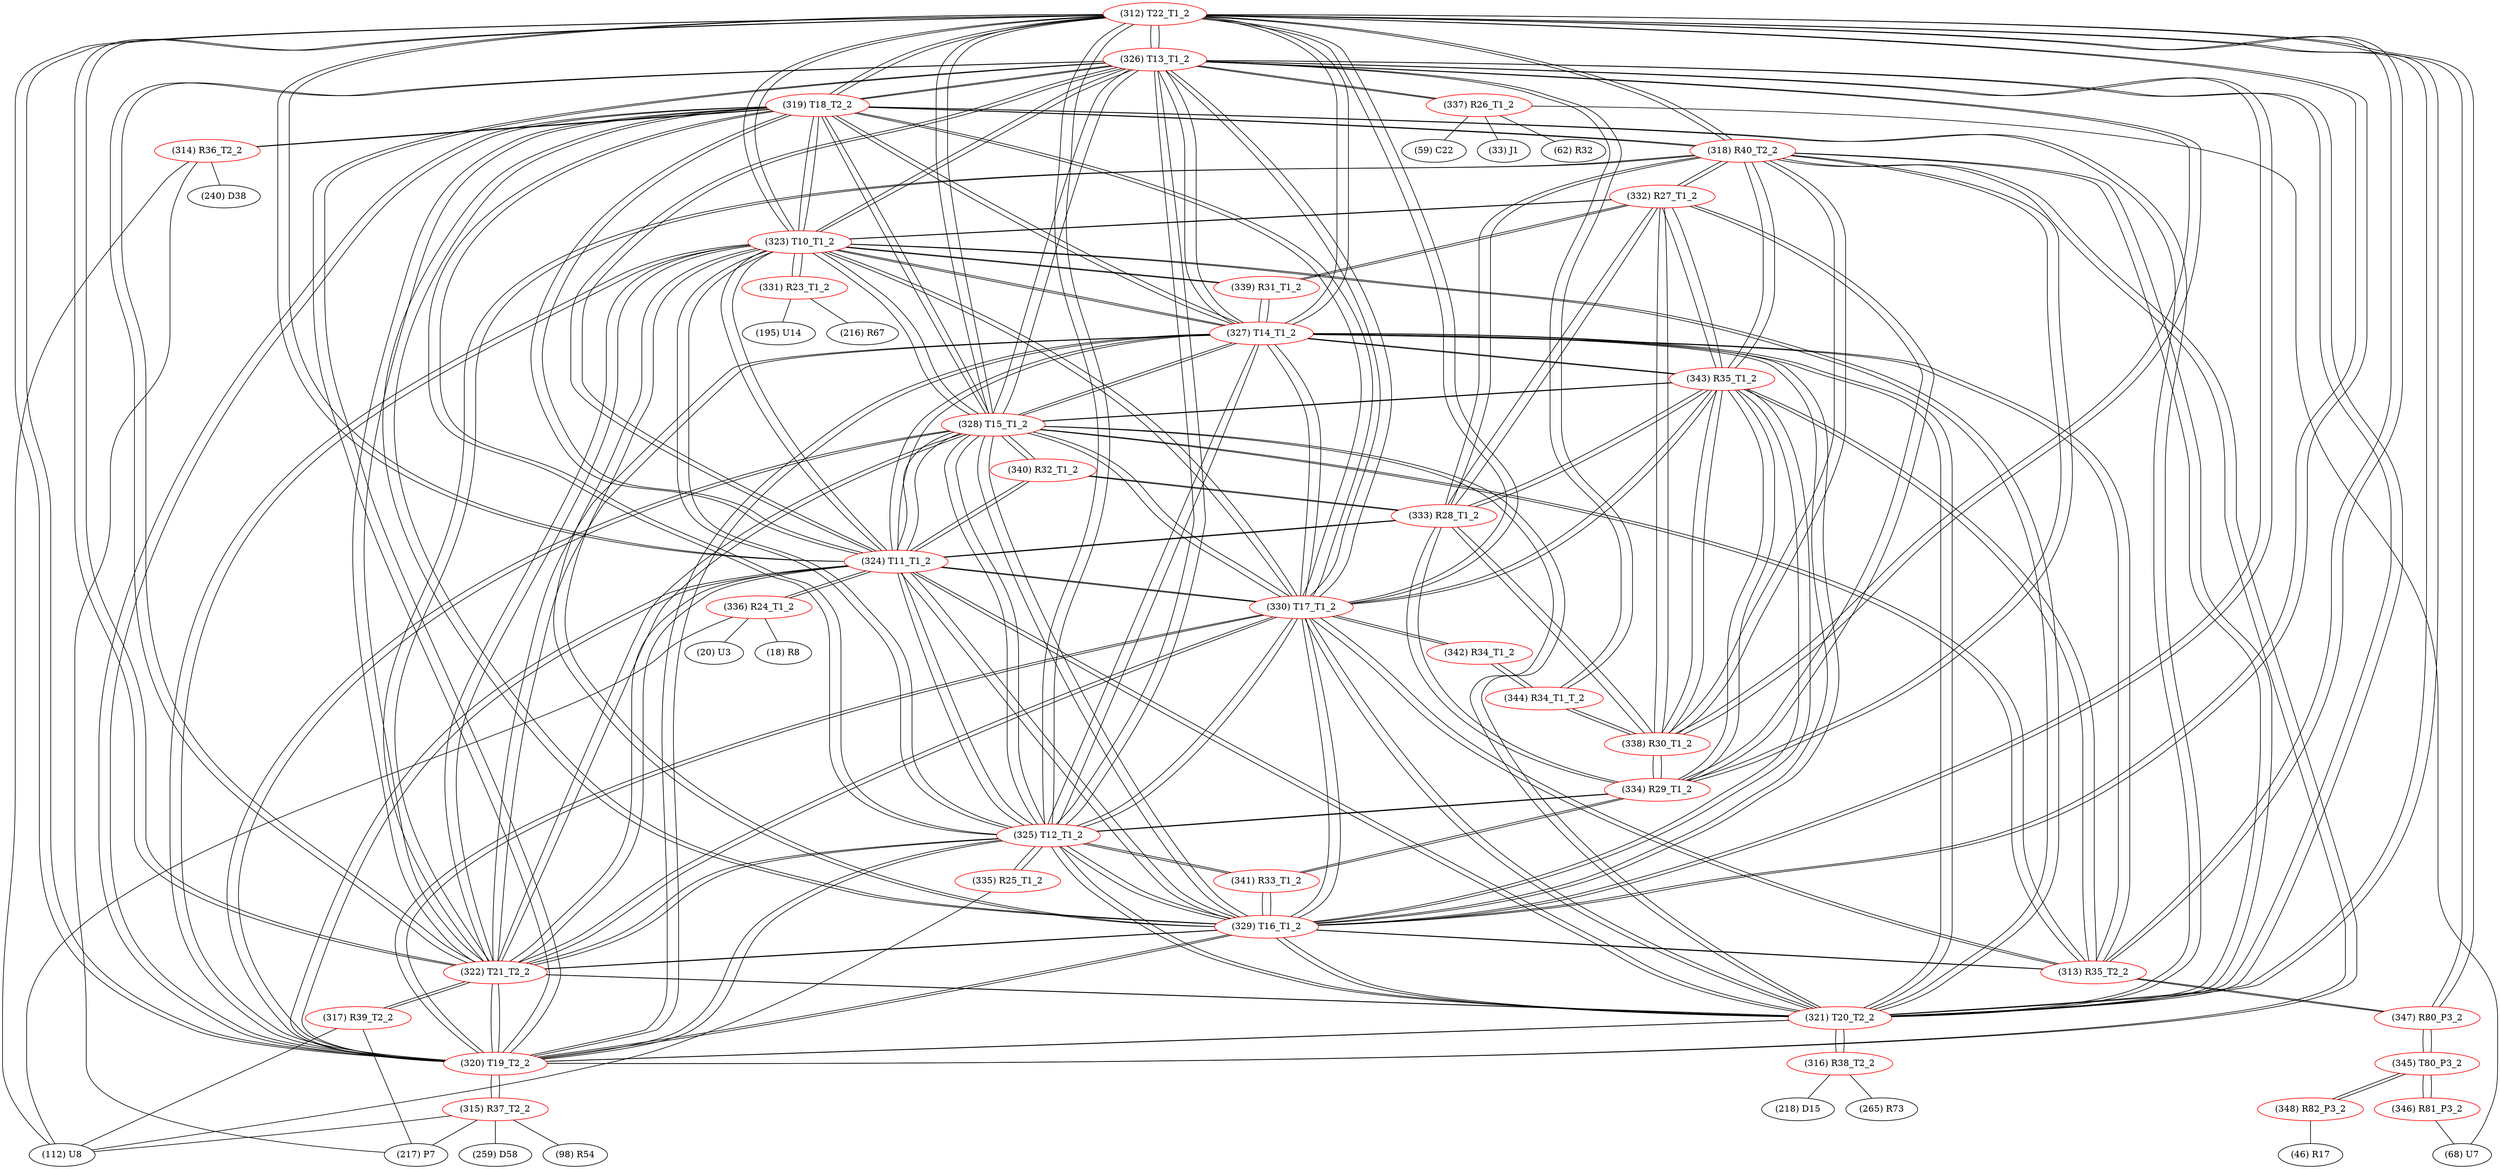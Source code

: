 graph {
	312 [label="(312) T22_T1_2" color=red]
	326 [label="(326) T13_T1_2"]
	319 [label="(319) T18_T2_2"]
	320 [label="(320) T19_T2_2"]
	325 [label="(325) T12_T1_2"]
	328 [label="(328) T15_T1_2"]
	327 [label="(327) T14_T1_2"]
	321 [label="(321) T20_T2_2"]
	322 [label="(322) T21_T2_2"]
	324 [label="(324) T11_T1_2"]
	323 [label="(323) T10_T1_2"]
	329 [label="(329) T16_T1_2"]
	330 [label="(330) T17_T1_2"]
	318 [label="(318) R40_T2_2"]
	347 [label="(347) R80_P3_2"]
	313 [label="(313) R35_T2_2"]
	313 [label="(313) R35_T2_2" color=red]
	328 [label="(328) T15_T1_2"]
	329 [label="(329) T16_T1_2"]
	327 [label="(327) T14_T1_2"]
	330 [label="(330) T17_T1_2"]
	343 [label="(343) R35_T1_2"]
	347 [label="(347) R80_P3_2"]
	312 [label="(312) T22_T1_2"]
	314 [label="(314) R36_T2_2" color=red]
	112 [label="(112) U8"]
	217 [label="(217) P7"]
	240 [label="(240) D38"]
	319 [label="(319) T18_T2_2"]
	315 [label="(315) R37_T2_2" color=red]
	259 [label="(259) D58"]
	217 [label="(217) P7"]
	112 [label="(112) U8"]
	98 [label="(98) R54"]
	320 [label="(320) T19_T2_2"]
	316 [label="(316) R38_T2_2" color=red]
	218 [label="(218) D15"]
	265 [label="(265) R73"]
	321 [label="(321) T20_T2_2"]
	317 [label="(317) R39_T2_2" color=red]
	217 [label="(217) P7"]
	112 [label="(112) U8"]
	322 [label="(322) T21_T2_2"]
	318 [label="(318) R40_T2_2" color=red]
	320 [label="(320) T19_T2_2"]
	321 [label="(321) T20_T2_2"]
	322 [label="(322) T21_T2_2"]
	312 [label="(312) T22_T1_2"]
	319 [label="(319) T18_T2_2"]
	334 [label="(334) R29_T1_2"]
	333 [label="(333) R28_T1_2"]
	338 [label="(338) R30_T1_2"]
	332 [label="(332) R27_T1_2"]
	343 [label="(343) R35_T1_2"]
	319 [label="(319) T18_T2_2" color=red]
	326 [label="(326) T13_T1_2"]
	320 [label="(320) T19_T2_2"]
	325 [label="(325) T12_T1_2"]
	328 [label="(328) T15_T1_2"]
	327 [label="(327) T14_T1_2"]
	321 [label="(321) T20_T2_2"]
	322 [label="(322) T21_T2_2"]
	324 [label="(324) T11_T1_2"]
	323 [label="(323) T10_T1_2"]
	312 [label="(312) T22_T1_2"]
	329 [label="(329) T16_T1_2"]
	330 [label="(330) T17_T1_2"]
	318 [label="(318) R40_T2_2"]
	314 [label="(314) R36_T2_2"]
	320 [label="(320) T19_T2_2" color=red]
	326 [label="(326) T13_T1_2"]
	319 [label="(319) T18_T2_2"]
	325 [label="(325) T12_T1_2"]
	328 [label="(328) T15_T1_2"]
	327 [label="(327) T14_T1_2"]
	321 [label="(321) T20_T2_2"]
	322 [label="(322) T21_T2_2"]
	324 [label="(324) T11_T1_2"]
	323 [label="(323) T10_T1_2"]
	312 [label="(312) T22_T1_2"]
	329 [label="(329) T16_T1_2"]
	330 [label="(330) T17_T1_2"]
	318 [label="(318) R40_T2_2"]
	315 [label="(315) R37_T2_2"]
	321 [label="(321) T20_T2_2" color=red]
	326 [label="(326) T13_T1_2"]
	319 [label="(319) T18_T2_2"]
	320 [label="(320) T19_T2_2"]
	325 [label="(325) T12_T1_2"]
	328 [label="(328) T15_T1_2"]
	327 [label="(327) T14_T1_2"]
	322 [label="(322) T21_T2_2"]
	324 [label="(324) T11_T1_2"]
	323 [label="(323) T10_T1_2"]
	312 [label="(312) T22_T1_2"]
	329 [label="(329) T16_T1_2"]
	330 [label="(330) T17_T1_2"]
	318 [label="(318) R40_T2_2"]
	316 [label="(316) R38_T2_2"]
	322 [label="(322) T21_T2_2" color=red]
	326 [label="(326) T13_T1_2"]
	319 [label="(319) T18_T2_2"]
	320 [label="(320) T19_T2_2"]
	325 [label="(325) T12_T1_2"]
	328 [label="(328) T15_T1_2"]
	327 [label="(327) T14_T1_2"]
	321 [label="(321) T20_T2_2"]
	324 [label="(324) T11_T1_2"]
	323 [label="(323) T10_T1_2"]
	312 [label="(312) T22_T1_2"]
	329 [label="(329) T16_T1_2"]
	330 [label="(330) T17_T1_2"]
	318 [label="(318) R40_T2_2"]
	317 [label="(317) R39_T2_2"]
	323 [label="(323) T10_T1_2" color=red]
	326 [label="(326) T13_T1_2"]
	319 [label="(319) T18_T2_2"]
	320 [label="(320) T19_T2_2"]
	325 [label="(325) T12_T1_2"]
	328 [label="(328) T15_T1_2"]
	327 [label="(327) T14_T1_2"]
	321 [label="(321) T20_T2_2"]
	322 [label="(322) T21_T2_2"]
	324 [label="(324) T11_T1_2"]
	312 [label="(312) T22_T1_2"]
	329 [label="(329) T16_T1_2"]
	330 [label="(330) T17_T1_2"]
	331 [label="(331) R23_T1_2"]
	332 [label="(332) R27_T1_2"]
	339 [label="(339) R31_T1_2"]
	324 [label="(324) T11_T1_2" color=red]
	326 [label="(326) T13_T1_2"]
	319 [label="(319) T18_T2_2"]
	320 [label="(320) T19_T2_2"]
	325 [label="(325) T12_T1_2"]
	328 [label="(328) T15_T1_2"]
	327 [label="(327) T14_T1_2"]
	321 [label="(321) T20_T2_2"]
	322 [label="(322) T21_T2_2"]
	323 [label="(323) T10_T1_2"]
	312 [label="(312) T22_T1_2"]
	329 [label="(329) T16_T1_2"]
	330 [label="(330) T17_T1_2"]
	336 [label="(336) R24_T1_2"]
	340 [label="(340) R32_T1_2"]
	333 [label="(333) R28_T1_2"]
	325 [label="(325) T12_T1_2" color=red]
	326 [label="(326) T13_T1_2"]
	319 [label="(319) T18_T2_2"]
	320 [label="(320) T19_T2_2"]
	328 [label="(328) T15_T1_2"]
	327 [label="(327) T14_T1_2"]
	321 [label="(321) T20_T2_2"]
	322 [label="(322) T21_T2_2"]
	324 [label="(324) T11_T1_2"]
	323 [label="(323) T10_T1_2"]
	312 [label="(312) T22_T1_2"]
	329 [label="(329) T16_T1_2"]
	330 [label="(330) T17_T1_2"]
	341 [label="(341) R33_T1_2"]
	334 [label="(334) R29_T1_2"]
	335 [label="(335) R25_T1_2"]
	326 [label="(326) T13_T1_2" color=red]
	319 [label="(319) T18_T2_2"]
	320 [label="(320) T19_T2_2"]
	325 [label="(325) T12_T1_2"]
	328 [label="(328) T15_T1_2"]
	327 [label="(327) T14_T1_2"]
	321 [label="(321) T20_T2_2"]
	322 [label="(322) T21_T2_2"]
	324 [label="(324) T11_T1_2"]
	323 [label="(323) T10_T1_2"]
	312 [label="(312) T22_T1_2"]
	329 [label="(329) T16_T1_2"]
	330 [label="(330) T17_T1_2"]
	338 [label="(338) R30_T1_2"]
	344 [label="(344) R34_T1_T_2"]
	337 [label="(337) R26_T1_2"]
	327 [label="(327) T14_T1_2" color=red]
	326 [label="(326) T13_T1_2"]
	319 [label="(319) T18_T2_2"]
	320 [label="(320) T19_T2_2"]
	325 [label="(325) T12_T1_2"]
	328 [label="(328) T15_T1_2"]
	321 [label="(321) T20_T2_2"]
	322 [label="(322) T21_T2_2"]
	324 [label="(324) T11_T1_2"]
	323 [label="(323) T10_T1_2"]
	312 [label="(312) T22_T1_2"]
	329 [label="(329) T16_T1_2"]
	330 [label="(330) T17_T1_2"]
	313 [label="(313) R35_T2_2"]
	343 [label="(343) R35_T1_2"]
	339 [label="(339) R31_T1_2"]
	328 [label="(328) T15_T1_2" color=red]
	326 [label="(326) T13_T1_2"]
	319 [label="(319) T18_T2_2"]
	320 [label="(320) T19_T2_2"]
	325 [label="(325) T12_T1_2"]
	327 [label="(327) T14_T1_2"]
	321 [label="(321) T20_T2_2"]
	322 [label="(322) T21_T2_2"]
	324 [label="(324) T11_T1_2"]
	323 [label="(323) T10_T1_2"]
	312 [label="(312) T22_T1_2"]
	329 [label="(329) T16_T1_2"]
	330 [label="(330) T17_T1_2"]
	313 [label="(313) R35_T2_2"]
	343 [label="(343) R35_T1_2"]
	340 [label="(340) R32_T1_2"]
	329 [label="(329) T16_T1_2" color=red]
	326 [label="(326) T13_T1_2"]
	319 [label="(319) T18_T2_2"]
	320 [label="(320) T19_T2_2"]
	325 [label="(325) T12_T1_2"]
	328 [label="(328) T15_T1_2"]
	327 [label="(327) T14_T1_2"]
	321 [label="(321) T20_T2_2"]
	322 [label="(322) T21_T2_2"]
	324 [label="(324) T11_T1_2"]
	323 [label="(323) T10_T1_2"]
	312 [label="(312) T22_T1_2"]
	330 [label="(330) T17_T1_2"]
	313 [label="(313) R35_T2_2"]
	343 [label="(343) R35_T1_2"]
	341 [label="(341) R33_T1_2"]
	330 [label="(330) T17_T1_2" color=red]
	326 [label="(326) T13_T1_2"]
	319 [label="(319) T18_T2_2"]
	320 [label="(320) T19_T2_2"]
	325 [label="(325) T12_T1_2"]
	328 [label="(328) T15_T1_2"]
	327 [label="(327) T14_T1_2"]
	321 [label="(321) T20_T2_2"]
	322 [label="(322) T21_T2_2"]
	324 [label="(324) T11_T1_2"]
	323 [label="(323) T10_T1_2"]
	312 [label="(312) T22_T1_2"]
	329 [label="(329) T16_T1_2"]
	313 [label="(313) R35_T2_2"]
	343 [label="(343) R35_T1_2"]
	342 [label="(342) R34_T1_2"]
	331 [label="(331) R23_T1_2" color=red]
	195 [label="(195) U14"]
	216 [label="(216) R67"]
	323 [label="(323) T10_T1_2"]
	332 [label="(332) R27_T1_2" color=red]
	318 [label="(318) R40_T2_2"]
	334 [label="(334) R29_T1_2"]
	333 [label="(333) R28_T1_2"]
	338 [label="(338) R30_T1_2"]
	343 [label="(343) R35_T1_2"]
	323 [label="(323) T10_T1_2"]
	339 [label="(339) R31_T1_2"]
	333 [label="(333) R28_T1_2" color=red]
	318 [label="(318) R40_T2_2"]
	334 [label="(334) R29_T1_2"]
	338 [label="(338) R30_T1_2"]
	332 [label="(332) R27_T1_2"]
	343 [label="(343) R35_T1_2"]
	340 [label="(340) R32_T1_2"]
	324 [label="(324) T11_T1_2"]
	334 [label="(334) R29_T1_2" color=red]
	318 [label="(318) R40_T2_2"]
	333 [label="(333) R28_T1_2"]
	338 [label="(338) R30_T1_2"]
	332 [label="(332) R27_T1_2"]
	343 [label="(343) R35_T1_2"]
	341 [label="(341) R33_T1_2"]
	325 [label="(325) T12_T1_2"]
	335 [label="(335) R25_T1_2" color=red]
	112 [label="(112) U8"]
	325 [label="(325) T12_T1_2"]
	336 [label="(336) R24_T1_2" color=red]
	20 [label="(20) U3"]
	112 [label="(112) U8"]
	18 [label="(18) R8"]
	324 [label="(324) T11_T1_2"]
	337 [label="(337) R26_T1_2" color=red]
	68 [label="(68) U7"]
	59 [label="(59) C22"]
	33 [label="(33) J1"]
	62 [label="(62) R32"]
	326 [label="(326) T13_T1_2"]
	338 [label="(338) R30_T1_2" color=red]
	318 [label="(318) R40_T2_2"]
	334 [label="(334) R29_T1_2"]
	333 [label="(333) R28_T1_2"]
	332 [label="(332) R27_T1_2"]
	343 [label="(343) R35_T1_2"]
	344 [label="(344) R34_T1_T_2"]
	326 [label="(326) T13_T1_2"]
	339 [label="(339) R31_T1_2" color=red]
	332 [label="(332) R27_T1_2"]
	323 [label="(323) T10_T1_2"]
	327 [label="(327) T14_T1_2"]
	340 [label="(340) R32_T1_2" color=red]
	328 [label="(328) T15_T1_2"]
	324 [label="(324) T11_T1_2"]
	333 [label="(333) R28_T1_2"]
	341 [label="(341) R33_T1_2" color=red]
	329 [label="(329) T16_T1_2"]
	325 [label="(325) T12_T1_2"]
	334 [label="(334) R29_T1_2"]
	342 [label="(342) R34_T1_2" color=red]
	330 [label="(330) T17_T1_2"]
	344 [label="(344) R34_T1_T_2"]
	343 [label="(343) R35_T1_2" color=red]
	328 [label="(328) T15_T1_2"]
	329 [label="(329) T16_T1_2"]
	327 [label="(327) T14_T1_2"]
	330 [label="(330) T17_T1_2"]
	313 [label="(313) R35_T2_2"]
	318 [label="(318) R40_T2_2"]
	334 [label="(334) R29_T1_2"]
	333 [label="(333) R28_T1_2"]
	338 [label="(338) R30_T1_2"]
	332 [label="(332) R27_T1_2"]
	344 [label="(344) R34_T1_T_2" color=red]
	338 [label="(338) R30_T1_2"]
	326 [label="(326) T13_T1_2"]
	342 [label="(342) R34_T1_2"]
	345 [label="(345) T80_P3_2" color=red]
	346 [label="(346) R81_P3_2"]
	348 [label="(348) R82_P3_2"]
	347 [label="(347) R80_P3_2"]
	346 [label="(346) R81_P3_2" color=red]
	68 [label="(68) U7"]
	345 [label="(345) T80_P3_2"]
	347 [label="(347) R80_P3_2" color=red]
	312 [label="(312) T22_T1_2"]
	313 [label="(313) R35_T2_2"]
	345 [label="(345) T80_P3_2"]
	348 [label="(348) R82_P3_2" color=red]
	46 [label="(46) R17"]
	345 [label="(345) T80_P3_2"]
	312 -- 326
	312 -- 319
	312 -- 320
	312 -- 325
	312 -- 328
	312 -- 327
	312 -- 321
	312 -- 322
	312 -- 324
	312 -- 323
	312 -- 329
	312 -- 330
	312 -- 318
	312 -- 347
	312 -- 313
	313 -- 328
	313 -- 329
	313 -- 327
	313 -- 330
	313 -- 343
	313 -- 347
	313 -- 312
	314 -- 112
	314 -- 217
	314 -- 240
	314 -- 319
	315 -- 259
	315 -- 217
	315 -- 112
	315 -- 98
	315 -- 320
	316 -- 218
	316 -- 265
	316 -- 321
	317 -- 217
	317 -- 112
	317 -- 322
	318 -- 320
	318 -- 321
	318 -- 322
	318 -- 312
	318 -- 319
	318 -- 334
	318 -- 333
	318 -- 338
	318 -- 332
	318 -- 343
	319 -- 326
	319 -- 320
	319 -- 325
	319 -- 328
	319 -- 327
	319 -- 321
	319 -- 322
	319 -- 324
	319 -- 323
	319 -- 312
	319 -- 329
	319 -- 330
	319 -- 318
	319 -- 314
	320 -- 326
	320 -- 319
	320 -- 325
	320 -- 328
	320 -- 327
	320 -- 321
	320 -- 322
	320 -- 324
	320 -- 323
	320 -- 312
	320 -- 329
	320 -- 330
	320 -- 318
	320 -- 315
	321 -- 326
	321 -- 319
	321 -- 320
	321 -- 325
	321 -- 328
	321 -- 327
	321 -- 322
	321 -- 324
	321 -- 323
	321 -- 312
	321 -- 329
	321 -- 330
	321 -- 318
	321 -- 316
	322 -- 326
	322 -- 319
	322 -- 320
	322 -- 325
	322 -- 328
	322 -- 327
	322 -- 321
	322 -- 324
	322 -- 323
	322 -- 312
	322 -- 329
	322 -- 330
	322 -- 318
	322 -- 317
	323 -- 326
	323 -- 319
	323 -- 320
	323 -- 325
	323 -- 328
	323 -- 327
	323 -- 321
	323 -- 322
	323 -- 324
	323 -- 312
	323 -- 329
	323 -- 330
	323 -- 331
	323 -- 332
	323 -- 339
	324 -- 326
	324 -- 319
	324 -- 320
	324 -- 325
	324 -- 328
	324 -- 327
	324 -- 321
	324 -- 322
	324 -- 323
	324 -- 312
	324 -- 329
	324 -- 330
	324 -- 336
	324 -- 340
	324 -- 333
	325 -- 326
	325 -- 319
	325 -- 320
	325 -- 328
	325 -- 327
	325 -- 321
	325 -- 322
	325 -- 324
	325 -- 323
	325 -- 312
	325 -- 329
	325 -- 330
	325 -- 341
	325 -- 334
	325 -- 335
	326 -- 319
	326 -- 320
	326 -- 325
	326 -- 328
	326 -- 327
	326 -- 321
	326 -- 322
	326 -- 324
	326 -- 323
	326 -- 312
	326 -- 329
	326 -- 330
	326 -- 338
	326 -- 344
	326 -- 337
	327 -- 326
	327 -- 319
	327 -- 320
	327 -- 325
	327 -- 328
	327 -- 321
	327 -- 322
	327 -- 324
	327 -- 323
	327 -- 312
	327 -- 329
	327 -- 330
	327 -- 313
	327 -- 343
	327 -- 339
	328 -- 326
	328 -- 319
	328 -- 320
	328 -- 325
	328 -- 327
	328 -- 321
	328 -- 322
	328 -- 324
	328 -- 323
	328 -- 312
	328 -- 329
	328 -- 330
	328 -- 313
	328 -- 343
	328 -- 340
	329 -- 326
	329 -- 319
	329 -- 320
	329 -- 325
	329 -- 328
	329 -- 327
	329 -- 321
	329 -- 322
	329 -- 324
	329 -- 323
	329 -- 312
	329 -- 330
	329 -- 313
	329 -- 343
	329 -- 341
	330 -- 326
	330 -- 319
	330 -- 320
	330 -- 325
	330 -- 328
	330 -- 327
	330 -- 321
	330 -- 322
	330 -- 324
	330 -- 323
	330 -- 312
	330 -- 329
	330 -- 313
	330 -- 343
	330 -- 342
	331 -- 195
	331 -- 216
	331 -- 323
	332 -- 318
	332 -- 334
	332 -- 333
	332 -- 338
	332 -- 343
	332 -- 323
	332 -- 339
	333 -- 318
	333 -- 334
	333 -- 338
	333 -- 332
	333 -- 343
	333 -- 340
	333 -- 324
	334 -- 318
	334 -- 333
	334 -- 338
	334 -- 332
	334 -- 343
	334 -- 341
	334 -- 325
	335 -- 112
	335 -- 325
	336 -- 20
	336 -- 112
	336 -- 18
	336 -- 324
	337 -- 68
	337 -- 59
	337 -- 33
	337 -- 62
	337 -- 326
	338 -- 318
	338 -- 334
	338 -- 333
	338 -- 332
	338 -- 343
	338 -- 344
	338 -- 326
	339 -- 332
	339 -- 323
	339 -- 327
	340 -- 328
	340 -- 324
	340 -- 333
	341 -- 329
	341 -- 325
	341 -- 334
	342 -- 330
	342 -- 344
	343 -- 328
	343 -- 329
	343 -- 327
	343 -- 330
	343 -- 313
	343 -- 318
	343 -- 334
	343 -- 333
	343 -- 338
	343 -- 332
	344 -- 338
	344 -- 326
	344 -- 342
	345 -- 346
	345 -- 348
	345 -- 347
	346 -- 68
	346 -- 345
	347 -- 312
	347 -- 313
	347 -- 345
	348 -- 46
	348 -- 345
}